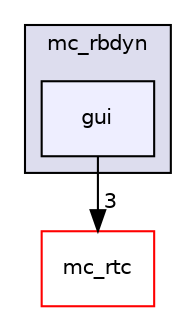 digraph "include/mc_rbdyn/gui" {
  compound=true
  node [ fontsize="10", fontname="Helvetica"];
  edge [ labelfontsize="10", labelfontname="Helvetica"];
  subgraph clusterdir_314ec80f2fc36a4630429f4d5408038e {
    graph [ bgcolor="#ddddee", pencolor="black", label="mc_rbdyn" fontname="Helvetica", fontsize="10", URL="dir_314ec80f2fc36a4630429f4d5408038e.html"]
  dir_a0265be3730c50e6cf85b016811d8c85 [shape=box, label="gui", style="filled", fillcolor="#eeeeff", pencolor="black", URL="dir_a0265be3730c50e6cf85b016811d8c85.html"];
  }
  dir_379a22462e4fb075f5428ea3ff528930 [shape=box label="mc_rtc" fillcolor="white" style="filled" color="red" URL="dir_379a22462e4fb075f5428ea3ff528930.html"];
  dir_a0265be3730c50e6cf85b016811d8c85->dir_379a22462e4fb075f5428ea3ff528930 [headlabel="3", labeldistance=1.5 headhref="dir_000022_000008.html"];
}
